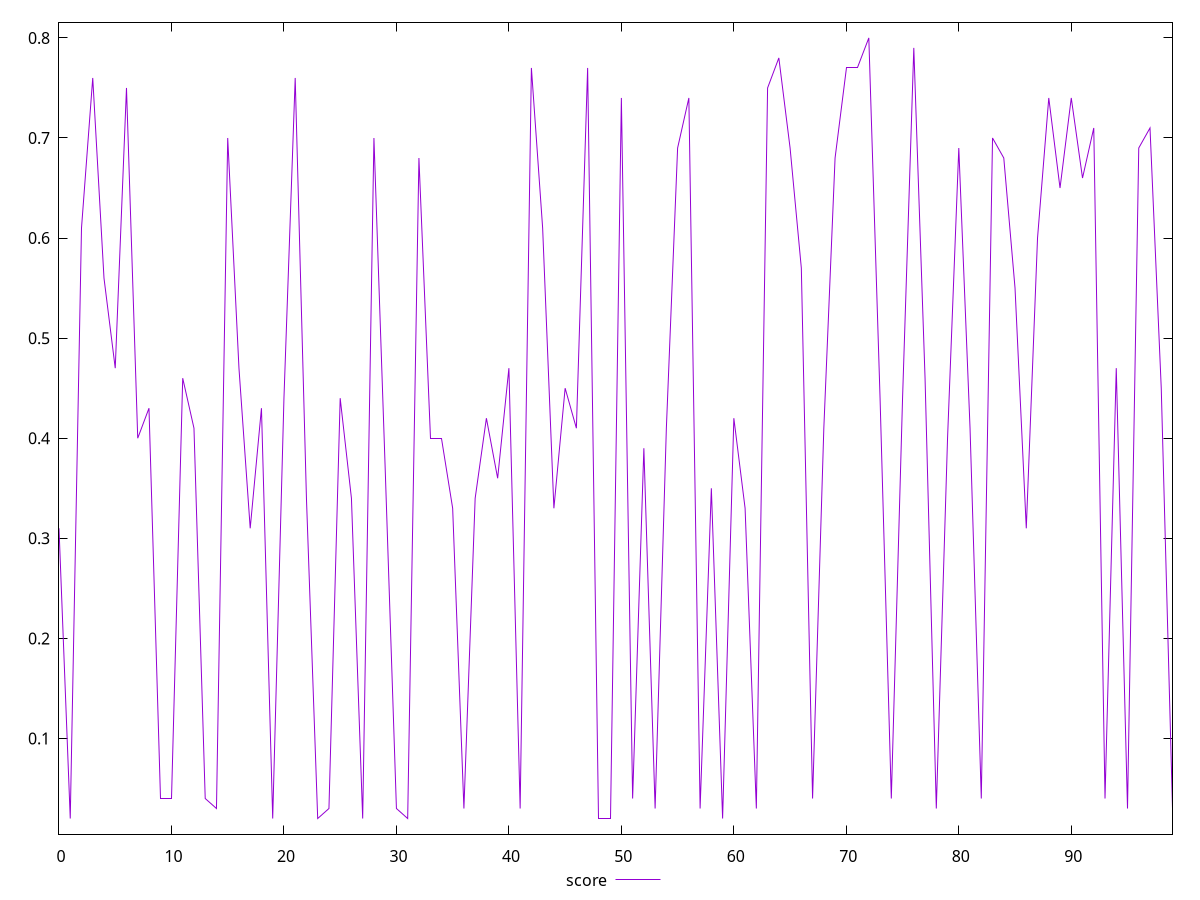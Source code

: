 reset

$score <<EOF
0 0.31
1 0.02
2 0.61
3 0.76
4 0.56
5 0.47
6 0.75
7 0.4
8 0.43
9 0.04
10 0.04
11 0.46
12 0.41
13 0.04
14 0.03
15 0.7
16 0.47
17 0.31
18 0.43
19 0.02
20 0.44
21 0.76
22 0.34
23 0.02
24 0.03
25 0.44
26 0.34
27 0.02
28 0.7
29 0.37
30 0.03
31 0.02
32 0.68
33 0.4
34 0.4
35 0.33
36 0.03
37 0.34
38 0.42
39 0.36
40 0.47
41 0.03
42 0.77
43 0.61
44 0.33
45 0.45
46 0.41
47 0.77
48 0.02
49 0.02
50 0.74
51 0.04
52 0.39
53 0.03
54 0.41
55 0.69
56 0.74
57 0.03
58 0.35
59 0.02
60 0.42
61 0.33
62 0.03
63 0.75
64 0.78
65 0.69
66 0.57
67 0.04
68 0.41
69 0.68
70 0.77
71 0.77
72 0.8
73 0.44
74 0.04
75 0.44
76 0.79
77 0.46
78 0.03
79 0.4
80 0.69
81 0.41
82 0.04
83 0.7
84 0.68
85 0.55
86 0.31
87 0.6
88 0.74
89 0.65
90 0.74
91 0.66
92 0.71
93 0.04
94 0.47
95 0.03
96 0.69
97 0.71
98 0.45
99 0.03
EOF

set key outside below
set xrange [0:99]
set yrange [0.004399999999999999:0.8156]
set trange [0.004399999999999999:0.8156]
set terminal svg size 640, 500 enhanced background rgb 'white'
set output "report_00013_2021-02-09T12-04-24.940Z/first-cpu-idle/samples/pages+cached/score/values.svg"

plot $score title "score" with line

reset
